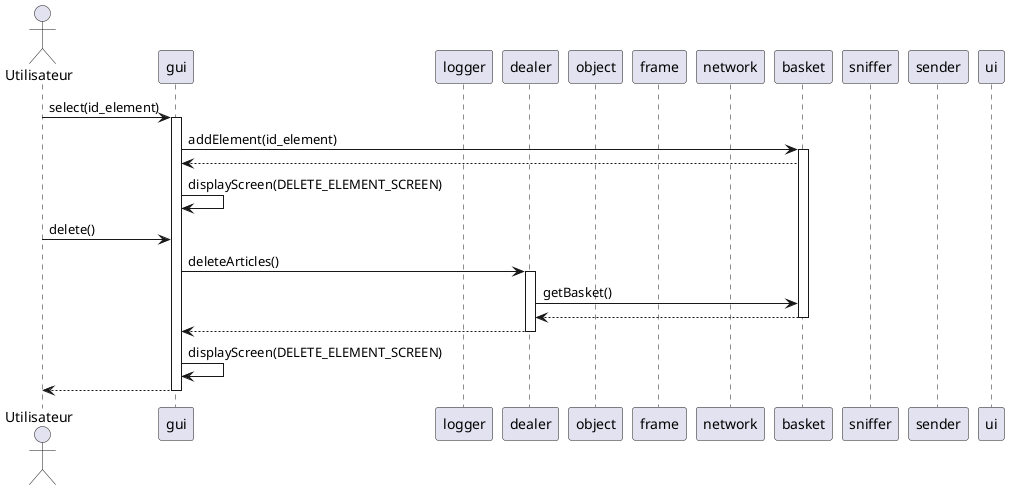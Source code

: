 @startuml

actor Utilisateur
participant gui
participant logger
participant dealer
participant object
participant frame
participant network
participant basket
participant sniffer
participant sender
participant ui

Utilisateur -> gui : select(id_element)
activate gui
gui -> basket : addElement(id_element)
activate basket
basket --> gui
gui -> gui : displayScreen(DELETE_ELEMENT_SCREEN)
Utilisateur -> gui : delete()
gui -> dealer : deleteArticles()
activate dealer
dealer -> basket : getBasket()
basket --> dealer
deactivate basket
dealer --> gui
deactivate dealer
gui -> gui : displayScreen(DELETE_ELEMENT_SCREEN)
Utilisateur <-- gui
deactivate gui
deactivate Utilisateur

@enduml